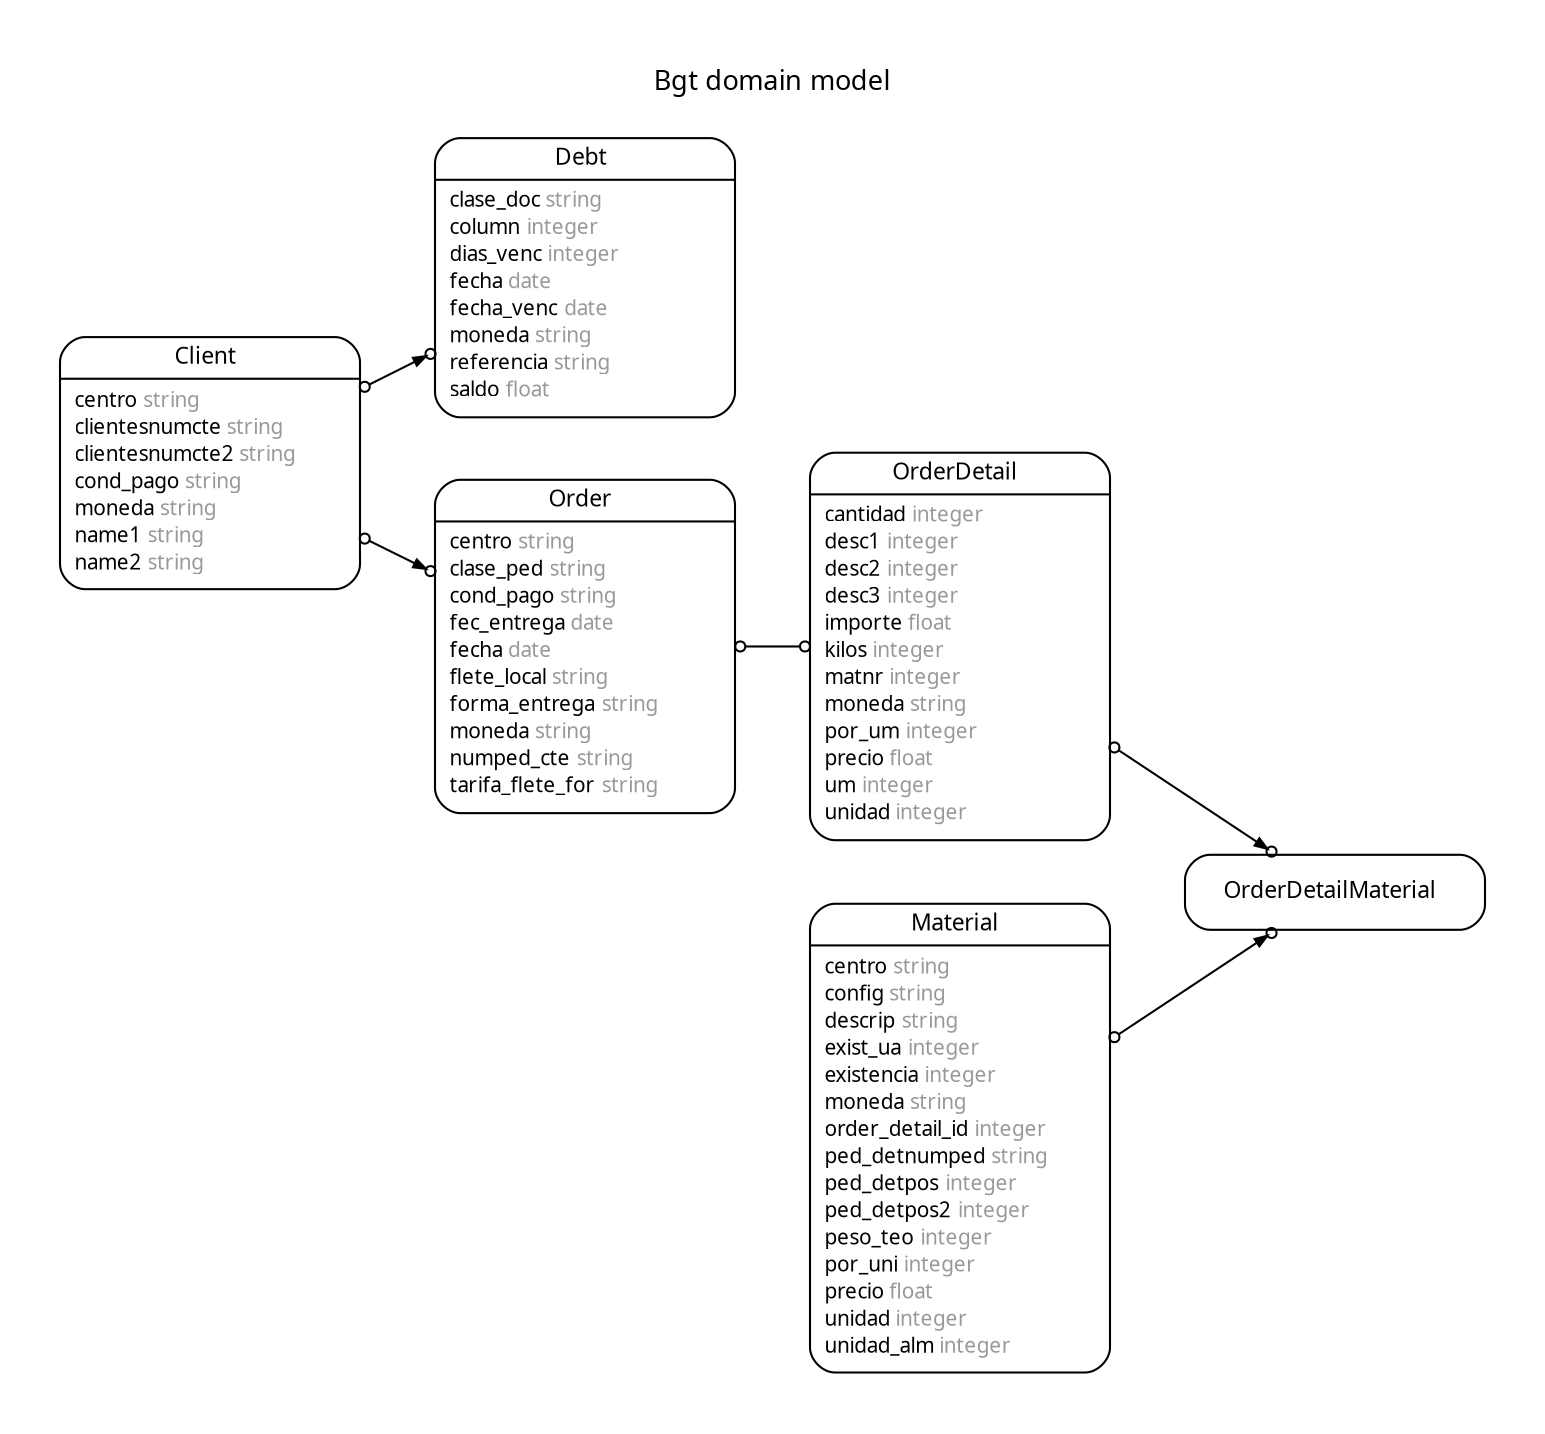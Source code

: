 digraph Bgt {
rankdir = "LR";
ranksep = "0.5";
nodesep = "0.4";
pad = "0.4,0.4";
margin = "0,0";
concentrate = "true";
labelloc = "t";
fontsize = "13";
fontname = "Arial BoldMT";
node[ shape  =  "Mrecord" , fontsize  =  "10" , fontname  =  "ArialMT" , margin  =  "0.07,0.05" , penwidth  =  "1.0"];
edge[ fontname  =  "ArialMT" , fontsize  =  "7" , dir  =  "both" , arrowsize  =  "0.9" , penwidth  =  "1.0" , labelangle  =  "32" , labeldistance  =  "1.8"];
label = "Bgt domain model\n\n";
m_Client [label = <<table border="0" align="center" cellspacing="0.5" cellpadding="0" width="134">
  <tr><td align="center" valign="bottom" width="130"><font face="Arial BoldMT" point-size="11">Client</font></td></tr>
</table>
|
<table border="0" align="left" cellspacing="2" cellpadding="0" width="134">
  <tr><td align="left" width="130" port="centro">centro <font face="Arail ItalicMT" color="grey60">string</font></td></tr>
  <tr><td align="left" width="130" port="clientesnumcte">clientesnumcte <font face="Arail ItalicMT" color="grey60">string</font></td></tr>
  <tr><td align="left" width="130" port="clientesnumcte2">clientesnumcte2 <font face="Arail ItalicMT" color="grey60">string</font></td></tr>
  <tr><td align="left" width="130" port="cond_pago">cond_pago <font face="Arail ItalicMT" color="grey60">string</font></td></tr>
  <tr><td align="left" width="130" port="moneda">moneda <font face="Arail ItalicMT" color="grey60">string</font></td></tr>
  <tr><td align="left" width="130" port="name1">name1 <font face="Arail ItalicMT" color="grey60">string</font></td></tr>
  <tr><td align="left" width="130" port="name2">name2 <font face="Arail ItalicMT" color="grey60">string</font></td></tr>
</table>
>];
m_Debt [label = <<table border="0" align="center" cellspacing="0.5" cellpadding="0" width="134">
  <tr><td align="center" valign="bottom" width="130"><font face="Arial BoldMT" point-size="11">Debt</font></td></tr>
</table>
|
<table border="0" align="left" cellspacing="2" cellpadding="0" width="134">
  <tr><td align="left" width="130" port="clase_doc">clase_doc <font face="Arail ItalicMT" color="grey60">string</font></td></tr>
  <tr><td align="left" width="130" port="column">column <font face="Arail ItalicMT" color="grey60">integer</font></td></tr>
  <tr><td align="left" width="130" port="dias_venc">dias_venc <font face="Arail ItalicMT" color="grey60">integer</font></td></tr>
  <tr><td align="left" width="130" port="fecha">fecha <font face="Arail ItalicMT" color="grey60">date</font></td></tr>
  <tr><td align="left" width="130" port="fecha_venc">fecha_venc <font face="Arail ItalicMT" color="grey60">date</font></td></tr>
  <tr><td align="left" width="130" port="moneda">moneda <font face="Arail ItalicMT" color="grey60">string</font></td></tr>
  <tr><td align="left" width="130" port="referencia">referencia <font face="Arail ItalicMT" color="grey60">string</font></td></tr>
  <tr><td align="left" width="130" port="saldo">saldo <font face="Arail ItalicMT" color="grey60">float</font></td></tr>
</table>
>];
m_Material [label = <<table border="0" align="center" cellspacing="0.5" cellpadding="0" width="134">
  <tr><td align="center" valign="bottom" width="130"><font face="Arial BoldMT" point-size="11">Material</font></td></tr>
</table>
|
<table border="0" align="left" cellspacing="2" cellpadding="0" width="134">
  <tr><td align="left" width="130" port="centro">centro <font face="Arail ItalicMT" color="grey60">string</font></td></tr>
  <tr><td align="left" width="130" port="config">config <font face="Arail ItalicMT" color="grey60">string</font></td></tr>
  <tr><td align="left" width="130" port="descrip">descrip <font face="Arail ItalicMT" color="grey60">string</font></td></tr>
  <tr><td align="left" width="130" port="exist_ua">exist_ua <font face="Arail ItalicMT" color="grey60">integer</font></td></tr>
  <tr><td align="left" width="130" port="existencia">existencia <font face="Arail ItalicMT" color="grey60">integer</font></td></tr>
  <tr><td align="left" width="130" port="moneda">moneda <font face="Arail ItalicMT" color="grey60">string</font></td></tr>
  <tr><td align="left" width="130" port="order_detail_id">order_detail_id <font face="Arail ItalicMT" color="grey60">integer</font></td></tr>
  <tr><td align="left" width="130" port="ped_detnumped">ped_detnumped <font face="Arail ItalicMT" color="grey60">string</font></td></tr>
  <tr><td align="left" width="130" port="ped_detpos">ped_detpos <font face="Arail ItalicMT" color="grey60">integer</font></td></tr>
  <tr><td align="left" width="130" port="ped_detpos2">ped_detpos2 <font face="Arail ItalicMT" color="grey60">integer</font></td></tr>
  <tr><td align="left" width="130" port="peso_teo">peso_teo <font face="Arail ItalicMT" color="grey60">integer</font></td></tr>
  <tr><td align="left" width="130" port="por_uni">por_uni <font face="Arail ItalicMT" color="grey60">integer</font></td></tr>
  <tr><td align="left" width="130" port="precio">precio <font face="Arail ItalicMT" color="grey60">float</font></td></tr>
  <tr><td align="left" width="130" port="unidad">unidad <font face="Arail ItalicMT" color="grey60">integer</font></td></tr>
  <tr><td align="left" width="130" port="unidad_alm">unidad_alm <font face="Arail ItalicMT" color="grey60">integer</font></td></tr>
</table>
>];
m_Order [label = <<table border="0" align="center" cellspacing="0.5" cellpadding="0" width="134">
  <tr><td align="center" valign="bottom" width="130"><font face="Arial BoldMT" point-size="11">Order</font></td></tr>
</table>
|
<table border="0" align="left" cellspacing="2" cellpadding="0" width="134">
  <tr><td align="left" width="130" port="centro">centro <font face="Arail ItalicMT" color="grey60">string</font></td></tr>
  <tr><td align="left" width="130" port="clase_ped">clase_ped <font face="Arail ItalicMT" color="grey60">string</font></td></tr>
  <tr><td align="left" width="130" port="cond_pago">cond_pago <font face="Arail ItalicMT" color="grey60">string</font></td></tr>
  <tr><td align="left" width="130" port="fec_entrega">fec_entrega <font face="Arail ItalicMT" color="grey60">date</font></td></tr>
  <tr><td align="left" width="130" port="fecha">fecha <font face="Arail ItalicMT" color="grey60">date</font></td></tr>
  <tr><td align="left" width="130" port="flete_local">flete_local <font face="Arail ItalicMT" color="grey60">string</font></td></tr>
  <tr><td align="left" width="130" port="forma_entrega">forma_entrega <font face="Arail ItalicMT" color="grey60">string</font></td></tr>
  <tr><td align="left" width="130" port="moneda">moneda <font face="Arail ItalicMT" color="grey60">string</font></td></tr>
  <tr><td align="left" width="130" port="numped_cte">numped_cte <font face="Arail ItalicMT" color="grey60">string</font></td></tr>
  <tr><td align="left" width="130" port="tarifa_flete_for">tarifa_flete_for <font face="Arail ItalicMT" color="grey60">string</font></td></tr>
</table>
>];
m_OrderDetail [label = <<table border="0" align="center" cellspacing="0.5" cellpadding="0" width="134">
  <tr><td align="center" valign="bottom" width="130"><font face="Arial BoldMT" point-size="11">OrderDetail</font></td></tr>
</table>
|
<table border="0" align="left" cellspacing="2" cellpadding="0" width="134">
  <tr><td align="left" width="130" port="cantidad">cantidad <font face="Arail ItalicMT" color="grey60">integer</font></td></tr>
  <tr><td align="left" width="130" port="desc1">desc1 <font face="Arail ItalicMT" color="grey60">integer</font></td></tr>
  <tr><td align="left" width="130" port="desc2">desc2 <font face="Arail ItalicMT" color="grey60">integer</font></td></tr>
  <tr><td align="left" width="130" port="desc3">desc3 <font face="Arail ItalicMT" color="grey60">integer</font></td></tr>
  <tr><td align="left" width="130" port="importe">importe <font face="Arail ItalicMT" color="grey60">float</font></td></tr>
  <tr><td align="left" width="130" port="kilos">kilos <font face="Arail ItalicMT" color="grey60">integer</font></td></tr>
  <tr><td align="left" width="130" port="matnr">matnr <font face="Arail ItalicMT" color="grey60">integer</font></td></tr>
  <tr><td align="left" width="130" port="moneda">moneda <font face="Arail ItalicMT" color="grey60">string</font></td></tr>
  <tr><td align="left" width="130" port="por_um">por_um <font face="Arail ItalicMT" color="grey60">integer</font></td></tr>
  <tr><td align="left" width="130" port="precio">precio <font face="Arail ItalicMT" color="grey60">float</font></td></tr>
  <tr><td align="left" width="130" port="um">um <font face="Arail ItalicMT" color="grey60">integer</font></td></tr>
  <tr><td align="left" width="130" port="unidad">unidad <font face="Arail ItalicMT" color="grey60">integer</font></td></tr>
</table>
>];
m_OrderDetailMaterial [label = <<table border="0" align="center" cellspacing="0.5" cellpadding="0" width="134">
  <tr><td align="center" valign="bottom" width="130"><font face="Arial BoldMT" point-size="11">OrderDetailMaterial</font></td></tr>
</table>
>];
  m_Client -> m_Debt [arrowsize = "0.6", arrowhead = "odotnormal", arrowtail = "odot", weight = "2"];
  m_Client -> m_Order [arrowsize = "0.6", arrowhead = "odotnormal", arrowtail = "odot", weight = "2"];
  m_Material -> m_OrderDetailMaterial [arrowsize = "0.6", arrowhead = "odotnormal", arrowtail = "odot", weight = "2"];
  m_Order -> m_OrderDetail [arrowsize = "0.6", arrowhead = "odot", arrowtail = "odot", weight = "2"];
  m_OrderDetail -> m_OrderDetailMaterial [arrowsize = "0.6", arrowhead = "odotnormal", arrowtail = "odot", weight = "2"];
}
